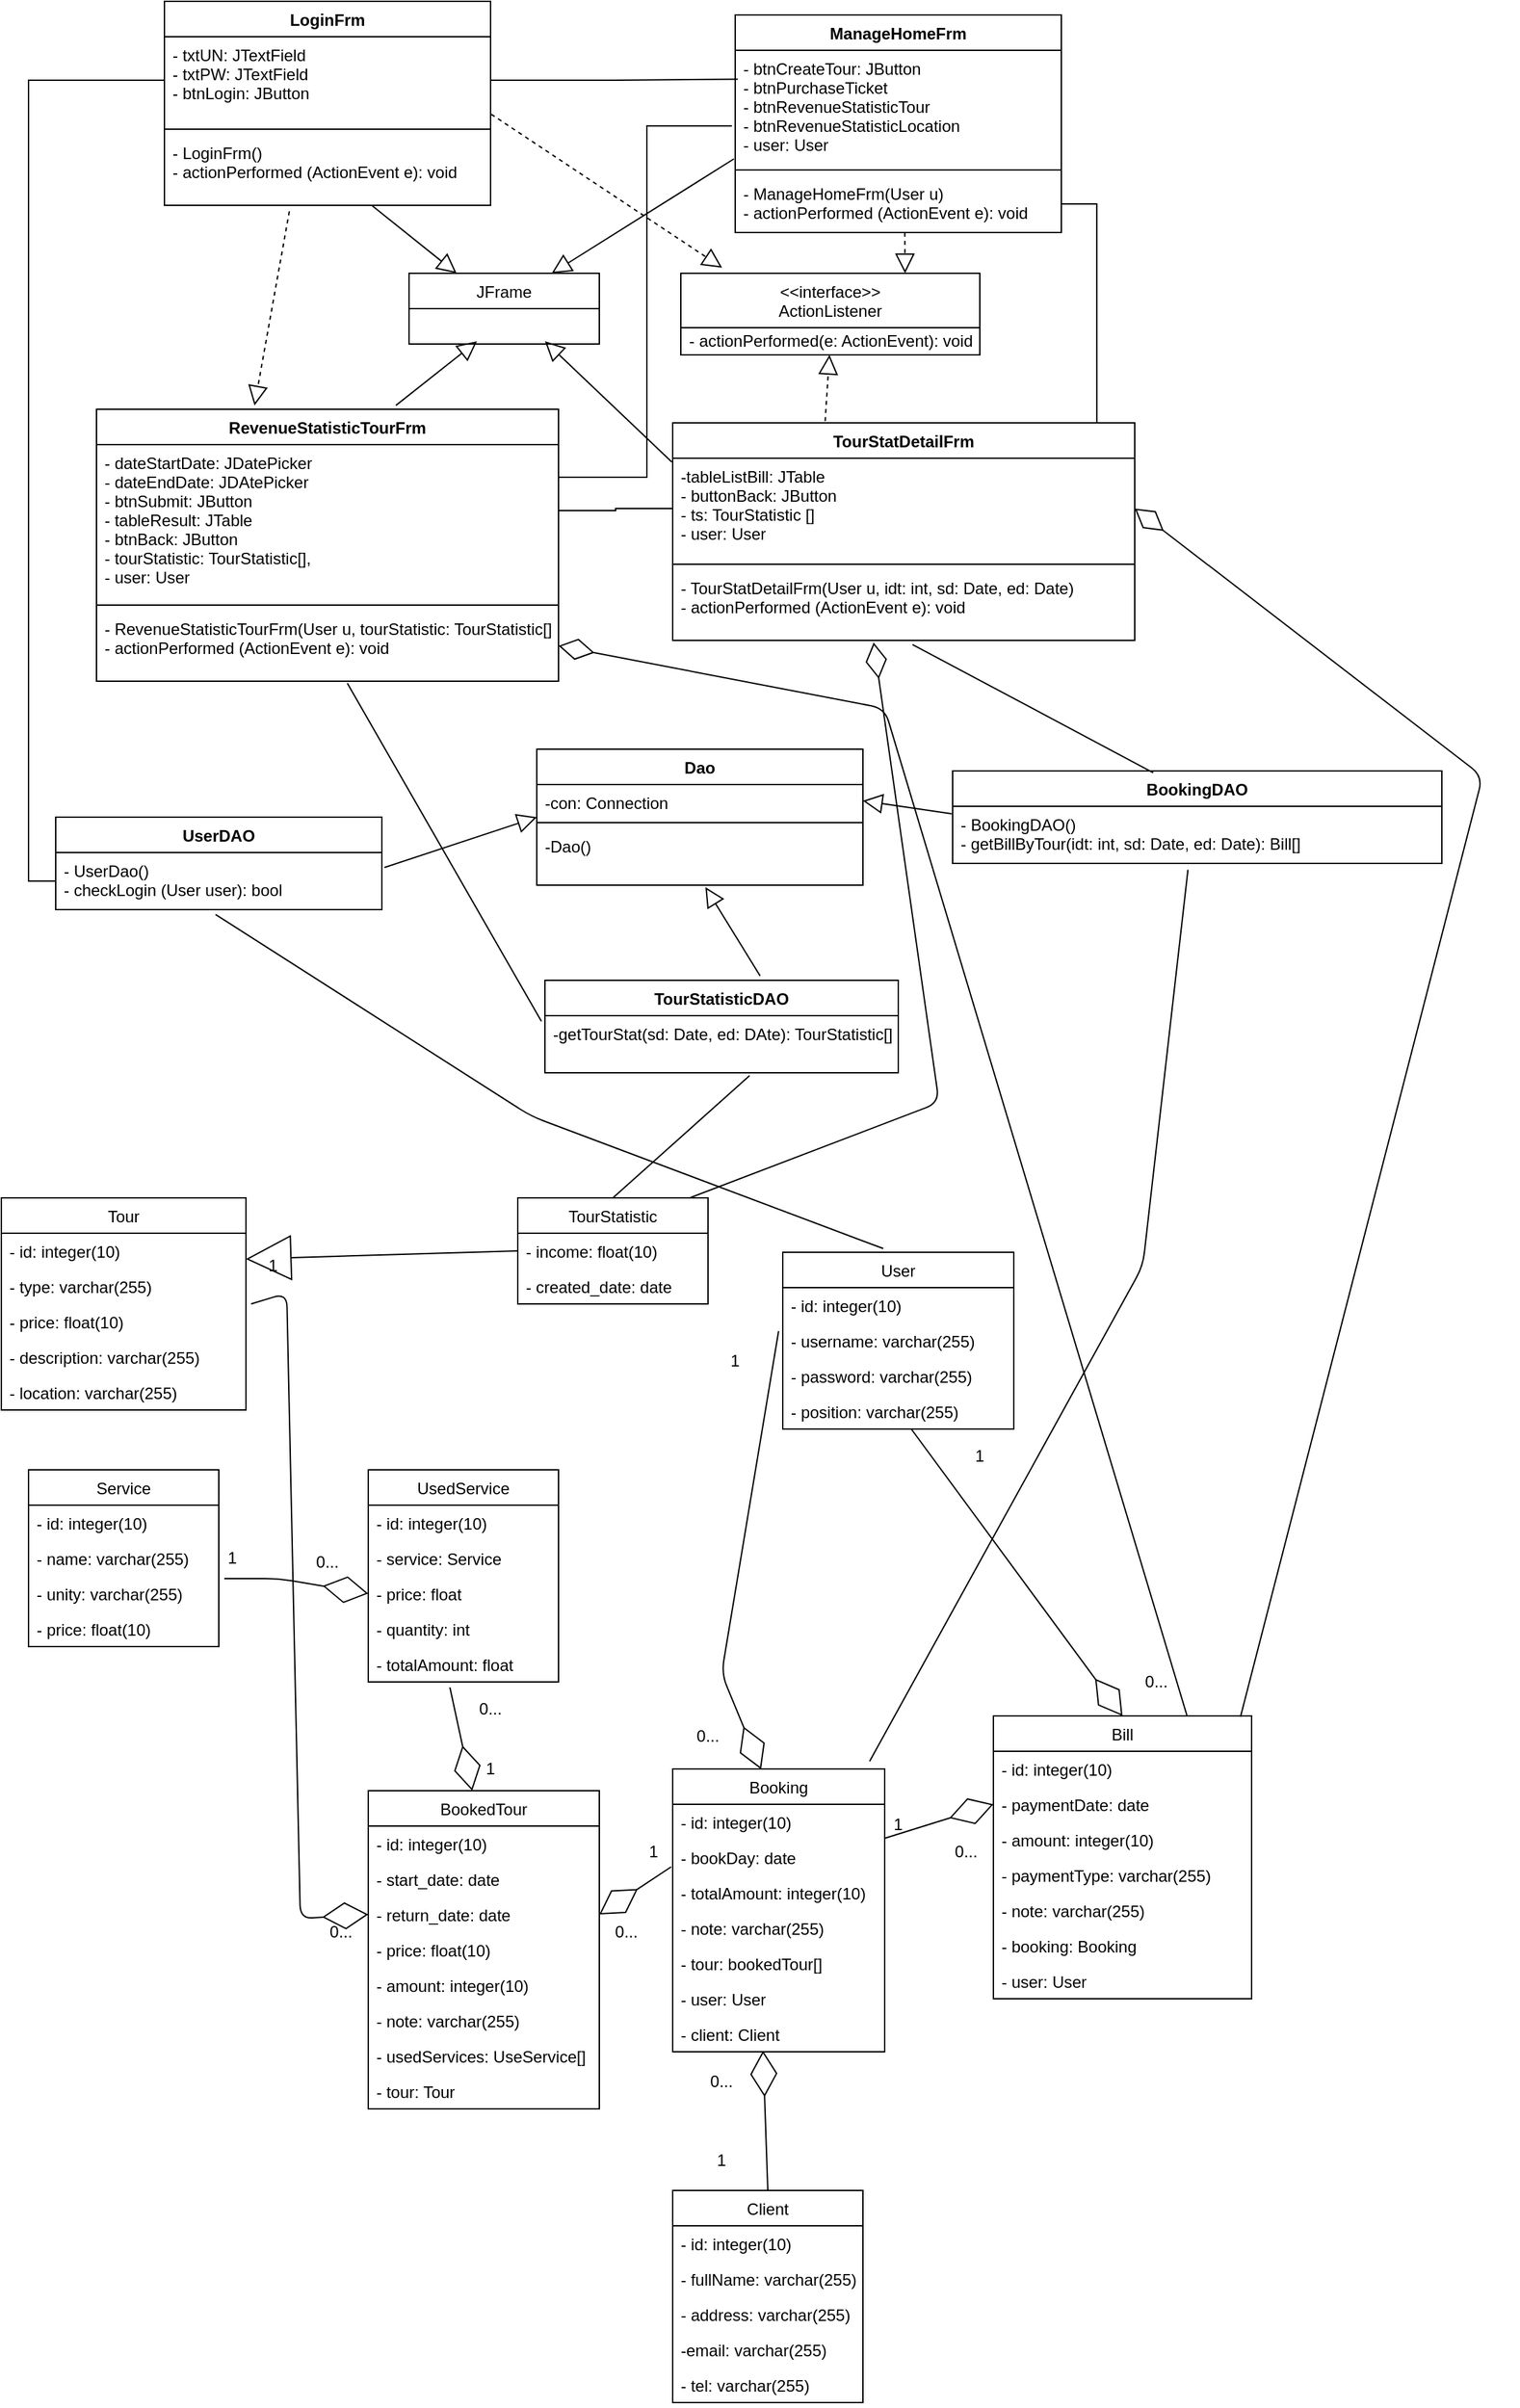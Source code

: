 <mxfile version="14.6.13" type="github">
  <diagram id="IyVmkQtxX5lsDykcFcm8" name="Page-1">
    <mxGraphModel dx="813" dy="1527" grid="1" gridSize="10" guides="1" tooltips="1" connect="1" arrows="1" fold="1" page="1" pageScale="1" pageWidth="850" pageHeight="1100" math="0" shadow="0">
      <root>
        <mxCell id="0" />
        <mxCell id="1" parent="0" />
        <object label="LoginFrm" txtPW="JTextField" id="lw_hR1VUG7vaAbUGU-Iq-1">
          <mxCell style="swimlane;fontStyle=1;align=center;verticalAlign=top;childLayout=stackLayout;horizontal=1;startSize=26;horizontalStack=0;resizeParent=1;resizeParentMax=0;resizeLast=0;collapsible=1;marginBottom=0;" parent="1" vertex="1">
            <mxGeometry x="280" y="-280" width="240" height="150" as="geometry" />
          </mxCell>
        </object>
        <object label="- txtUN: JTextField&#xa;- txtPW: JTextField&#xa;- btnLogin: JButton" txtPW="JTextField" id="lw_hR1VUG7vaAbUGU-Iq-2">
          <mxCell style="text;strokeColor=none;fillColor=none;align=left;verticalAlign=top;spacingLeft=4;spacingRight=4;overflow=hidden;rotatable=0;points=[[0,0.5],[1,0.5]];portConstraint=eastwest;" parent="lw_hR1VUG7vaAbUGU-Iq-1" vertex="1">
            <mxGeometry y="26" width="240" height="64" as="geometry" />
          </mxCell>
        </object>
        <mxCell id="lw_hR1VUG7vaAbUGU-Iq-3" value="" style="line;strokeWidth=1;fillColor=none;align=left;verticalAlign=middle;spacingTop=-1;spacingLeft=3;spacingRight=3;rotatable=0;labelPosition=right;points=[];portConstraint=eastwest;" parent="lw_hR1VUG7vaAbUGU-Iq-1" vertex="1">
          <mxGeometry y="90" width="240" height="8" as="geometry" />
        </mxCell>
        <mxCell id="lw_hR1VUG7vaAbUGU-Iq-4" value="- LoginFrm()&#xa;- actionPerformed (ActionEvent e): void&#xa;" style="text;strokeColor=none;fillColor=none;align=left;verticalAlign=top;spacingLeft=4;spacingRight=4;overflow=hidden;rotatable=0;points=[[0,0.5],[1,0.5]];portConstraint=eastwest;" parent="lw_hR1VUG7vaAbUGU-Iq-1" vertex="1">
          <mxGeometry y="98" width="240" height="52" as="geometry" />
        </mxCell>
        <mxCell id="lw_hR1VUG7vaAbUGU-Iq-5" value="JFrame" style="swimlane;fontStyle=0;childLayout=stackLayout;horizontal=1;startSize=26;fillColor=none;horizontalStack=0;resizeParent=1;resizeParentMax=0;resizeLast=0;collapsible=1;marginBottom=0;" parent="1" vertex="1">
          <mxGeometry x="460" y="-80" width="140" height="52" as="geometry" />
        </mxCell>
        <mxCell id="lw_hR1VUG7vaAbUGU-Iq-11" value="&#xa;&lt;&lt;interface&gt;&gt;&#xa;ActionListener&#xa;" style="swimlane;fontStyle=0;childLayout=stackLayout;horizontal=1;startSize=40;fillColor=none;horizontalStack=0;resizeParent=1;resizeParentMax=0;resizeLast=0;collapsible=1;marginBottom=0;" parent="1" vertex="1">
          <mxGeometry x="660" y="-80" width="220" height="60" as="geometry" />
        </mxCell>
        <mxCell id="lw_hR1VUG7vaAbUGU-Iq-13" value="- actionPerformed(e: ActionEvent): void" style="text;html=1;align=center;verticalAlign=middle;resizable=0;points=[];autosize=1;strokeColor=none;" parent="lw_hR1VUG7vaAbUGU-Iq-11" vertex="1">
          <mxGeometry y="40" width="220" height="20" as="geometry" />
        </mxCell>
        <object label="ManageHomeFrm" txtPW="JTextField" id="lw_hR1VUG7vaAbUGU-Iq-15">
          <mxCell style="swimlane;fontStyle=1;align=center;verticalAlign=top;childLayout=stackLayout;horizontal=1;startSize=26;horizontalStack=0;resizeParent=1;resizeParentMax=0;resizeLast=0;collapsible=1;marginBottom=0;" parent="1" vertex="1">
            <mxGeometry x="700" y="-270" width="240" height="160" as="geometry" />
          </mxCell>
        </object>
        <object label="- btnCreateTour: JButton&#xa;- btnPurchaseTicket&#xa;- btnRevenueStatisticTour&#xa;- btnRevenueStatisticLocation&#xa;- user: User" txtPW="JTextField" id="lw_hR1VUG7vaAbUGU-Iq-16">
          <mxCell style="text;strokeColor=none;fillColor=none;align=left;verticalAlign=top;spacingLeft=4;spacingRight=4;overflow=hidden;rotatable=0;points=[[0,0.5],[1,0.5]];portConstraint=eastwest;" parent="lw_hR1VUG7vaAbUGU-Iq-15" vertex="1">
            <mxGeometry y="26" width="240" height="84" as="geometry" />
          </mxCell>
        </object>
        <mxCell id="lw_hR1VUG7vaAbUGU-Iq-17" value="" style="line;strokeWidth=1;fillColor=none;align=left;verticalAlign=middle;spacingTop=-1;spacingLeft=3;spacingRight=3;rotatable=0;labelPosition=right;points=[];portConstraint=eastwest;" parent="lw_hR1VUG7vaAbUGU-Iq-15" vertex="1">
          <mxGeometry y="110" width="240" height="8" as="geometry" />
        </mxCell>
        <mxCell id="lw_hR1VUG7vaAbUGU-Iq-18" value="- ManageHomeFrm(User u)&#xa;- actionPerformed (ActionEvent e): void&#xa;" style="text;strokeColor=none;fillColor=none;align=left;verticalAlign=top;spacingLeft=4;spacingRight=4;overflow=hidden;rotatable=0;points=[[0,0.5],[1,0.5]];portConstraint=eastwest;" parent="lw_hR1VUG7vaAbUGU-Iq-15" vertex="1">
          <mxGeometry y="118" width="240" height="42" as="geometry" />
        </mxCell>
        <object label="RevenueStatisticTourFrm" txtPW="JTextField" id="lw_hR1VUG7vaAbUGU-Iq-23">
          <mxCell style="swimlane;fontStyle=1;align=center;verticalAlign=top;childLayout=stackLayout;horizontal=1;startSize=26;horizontalStack=0;resizeParent=1;resizeParentMax=0;resizeLast=0;collapsible=1;marginBottom=0;" parent="1" vertex="1">
            <mxGeometry x="230" y="20" width="340" height="200" as="geometry" />
          </mxCell>
        </object>
        <object label="- dateStartDate: JDatePicker&#xa;- dateEndDate: JDAtePicker&#xa;- btnSubmit: JButton&#xa;- tableResult: JTable&#xa;- btnBack: JButton&#xa;- tourStatistic: TourStatistic[],&#xa;- user: User" txtPW="JTextField" id="lw_hR1VUG7vaAbUGU-Iq-24">
          <mxCell style="text;strokeColor=none;fillColor=none;align=left;verticalAlign=top;spacingLeft=4;spacingRight=4;overflow=hidden;rotatable=0;points=[[0,0.5],[1,0.5]];portConstraint=eastwest;" parent="lw_hR1VUG7vaAbUGU-Iq-23" vertex="1">
            <mxGeometry y="26" width="340" height="114" as="geometry" />
          </mxCell>
        </object>
        <mxCell id="lw_hR1VUG7vaAbUGU-Iq-25" value="" style="line;strokeWidth=1;fillColor=none;align=left;verticalAlign=middle;spacingTop=-1;spacingLeft=3;spacingRight=3;rotatable=0;labelPosition=right;points=[];portConstraint=eastwest;" parent="lw_hR1VUG7vaAbUGU-Iq-23" vertex="1">
          <mxGeometry y="140" width="340" height="8" as="geometry" />
        </mxCell>
        <mxCell id="lw_hR1VUG7vaAbUGU-Iq-26" value="- RevenueStatisticTourFrm(User u, tourStatistic: TourStatistic[])&#xa;- actionPerformed (ActionEvent e): void&#xa;" style="text;strokeColor=none;fillColor=none;align=left;verticalAlign=top;spacingLeft=4;spacingRight=4;overflow=hidden;rotatable=0;points=[[0,0.5],[1,0.5]];portConstraint=eastwest;" parent="lw_hR1VUG7vaAbUGU-Iq-23" vertex="1">
          <mxGeometry y="148" width="340" height="52" as="geometry" />
        </mxCell>
        <object label="TourStatDetailFrm" txtPW="JTextField" id="_ckGrwLbF2f9QICR6YGw-3">
          <mxCell style="swimlane;fontStyle=1;align=center;verticalAlign=top;childLayout=stackLayout;horizontal=1;startSize=26;horizontalStack=0;resizeParent=1;resizeParentMax=0;resizeLast=0;collapsible=1;marginBottom=0;" parent="1" vertex="1">
            <mxGeometry x="654" y="30" width="340" height="160" as="geometry" />
          </mxCell>
        </object>
        <object label="-tableListBill: JTable&#xa;- buttonBack: JButton&#xa;- ts: TourStatistic []&#xa;- user: User" txtPW="JTextField" id="_ckGrwLbF2f9QICR6YGw-4">
          <mxCell style="text;strokeColor=none;fillColor=none;align=left;verticalAlign=top;spacingLeft=4;spacingRight=4;overflow=hidden;rotatable=0;points=[[0,0.5],[1,0.5]];portConstraint=eastwest;" parent="_ckGrwLbF2f9QICR6YGw-3" vertex="1">
            <mxGeometry y="26" width="340" height="74" as="geometry" />
          </mxCell>
        </object>
        <mxCell id="_ckGrwLbF2f9QICR6YGw-5" value="" style="line;strokeWidth=1;fillColor=none;align=left;verticalAlign=middle;spacingTop=-1;spacingLeft=3;spacingRight=3;rotatable=0;labelPosition=right;points=[];portConstraint=eastwest;" parent="_ckGrwLbF2f9QICR6YGw-3" vertex="1">
          <mxGeometry y="100" width="340" height="8" as="geometry" />
        </mxCell>
        <mxCell id="_ckGrwLbF2f9QICR6YGw-6" value="- TourStatDetailFrm(User u, idt: int, sd: Date, ed: Date)&#xa;- actionPerformed (ActionEvent e): void&#xa;" style="text;strokeColor=none;fillColor=none;align=left;verticalAlign=top;spacingLeft=4;spacingRight=4;overflow=hidden;rotatable=0;points=[[0,0.5],[1,0.5]];portConstraint=eastwest;" parent="_ckGrwLbF2f9QICR6YGw-3" vertex="1">
          <mxGeometry y="108" width="340" height="52" as="geometry" />
        </mxCell>
        <object label="Dao" txtPW="JTextField" id="_ckGrwLbF2f9QICR6YGw-17">
          <mxCell style="swimlane;fontStyle=1;align=center;verticalAlign=top;childLayout=stackLayout;horizontal=1;startSize=26;horizontalStack=0;resizeParent=1;resizeParentMax=0;resizeLast=0;collapsible=1;marginBottom=0;" parent="1" vertex="1">
            <mxGeometry x="554" y="270" width="240" height="100" as="geometry" />
          </mxCell>
        </object>
        <object label="-con: Connection" txtPW="JTextField" id="_ckGrwLbF2f9QICR6YGw-18">
          <mxCell style="text;strokeColor=none;fillColor=none;align=left;verticalAlign=top;spacingLeft=4;spacingRight=4;overflow=hidden;rotatable=0;points=[[0,0.5],[1,0.5]];portConstraint=eastwest;" parent="_ckGrwLbF2f9QICR6YGw-17" vertex="1">
            <mxGeometry y="26" width="240" height="24" as="geometry" />
          </mxCell>
        </object>
        <mxCell id="_ckGrwLbF2f9QICR6YGw-19" value="" style="line;strokeWidth=1;fillColor=none;align=left;verticalAlign=middle;spacingTop=-1;spacingLeft=3;spacingRight=3;rotatable=0;labelPosition=right;points=[];portConstraint=eastwest;" parent="_ckGrwLbF2f9QICR6YGw-17" vertex="1">
          <mxGeometry y="50" width="240" height="8" as="geometry" />
        </mxCell>
        <mxCell id="_ckGrwLbF2f9QICR6YGw-20" value="-Dao()" style="text;strokeColor=none;fillColor=none;align=left;verticalAlign=top;spacingLeft=4;spacingRight=4;overflow=hidden;rotatable=0;points=[[0,0.5],[1,0.5]];portConstraint=eastwest;" parent="_ckGrwLbF2f9QICR6YGw-17" vertex="1">
          <mxGeometry y="58" width="240" height="42" as="geometry" />
        </mxCell>
        <object label="UserDAO" txtPW="JTextField" id="_ckGrwLbF2f9QICR6YGw-22">
          <mxCell style="swimlane;fontStyle=1;align=center;verticalAlign=top;childLayout=stackLayout;horizontal=1;startSize=26;horizontalStack=0;resizeParent=1;resizeParentMax=0;resizeLast=0;collapsible=1;marginBottom=0;" parent="1" vertex="1">
            <mxGeometry x="200" y="320" width="240" height="68" as="geometry" />
          </mxCell>
        </object>
        <mxCell id="_ckGrwLbF2f9QICR6YGw-25" value="- UserDao()&#xa;- checkLogin (User user): bool" style="text;strokeColor=none;fillColor=none;align=left;verticalAlign=top;spacingLeft=4;spacingRight=4;overflow=hidden;rotatable=0;points=[[0,0.5],[1,0.5]];portConstraint=eastwest;" parent="_ckGrwLbF2f9QICR6YGw-22" vertex="1">
          <mxGeometry y="26" width="240" height="42" as="geometry" />
        </mxCell>
        <mxCell id="_ckGrwLbF2f9QICR6YGw-32" value="" style="endArrow=block;endFill=0;endSize=12;html=1;entryX=0;entryY=1;entryDx=0;entryDy=0;entryPerimeter=0;exitX=1.008;exitY=0.262;exitDx=0;exitDy=0;exitPerimeter=0;" parent="1" source="_ckGrwLbF2f9QICR6YGw-25" target="_ckGrwLbF2f9QICR6YGw-18" edge="1">
          <mxGeometry width="160" relative="1" as="geometry">
            <mxPoint x="470" y="950" as="sourcePoint" />
            <mxPoint x="630" y="950" as="targetPoint" />
          </mxGeometry>
        </mxCell>
        <object label="TourStatisticDAO" txtPW="JTextField" id="_ckGrwLbF2f9QICR6YGw-43">
          <mxCell style="swimlane;fontStyle=1;align=center;verticalAlign=top;childLayout=stackLayout;horizontal=1;startSize=26;horizontalStack=0;resizeParent=1;resizeParentMax=0;resizeLast=0;collapsible=1;marginBottom=0;" parent="1" vertex="1">
            <mxGeometry x="560" y="440" width="260" height="68" as="geometry" />
          </mxCell>
        </object>
        <mxCell id="_ckGrwLbF2f9QICR6YGw-44" value="-getTourStat(sd: Date, ed: DAte): TourStatistic[]" style="text;strokeColor=none;fillColor=none;align=left;verticalAlign=top;spacingLeft=4;spacingRight=4;overflow=hidden;rotatable=0;points=[[0,0.5],[1,0.5]];portConstraint=eastwest;" parent="_ckGrwLbF2f9QICR6YGw-43" vertex="1">
          <mxGeometry y="26" width="260" height="42" as="geometry" />
        </mxCell>
        <mxCell id="_ckGrwLbF2f9QICR6YGw-51" value="" style="endArrow=block;endFill=0;endSize=12;html=1;entryX=0.517;entryY=1.036;entryDx=0;entryDy=0;entryPerimeter=0;exitX=0.609;exitY=-0.048;exitDx=0;exitDy=0;exitPerimeter=0;" parent="1" source="_ckGrwLbF2f9QICR6YGw-43" target="_ckGrwLbF2f9QICR6YGw-20" edge="1">
          <mxGeometry width="160" relative="1" as="geometry">
            <mxPoint x="491.92" y="863.004" as="sourcePoint" />
            <mxPoint x="660" y="860.0" as="targetPoint" />
          </mxGeometry>
        </mxCell>
        <mxCell id="_ckGrwLbF2f9QICR6YGw-61" value="Client" style="swimlane;fontStyle=0;childLayout=stackLayout;horizontal=1;startSize=26;fillColor=none;horizontalStack=0;resizeParent=1;resizeParentMax=0;resizeLast=0;collapsible=1;marginBottom=0;" parent="1" vertex="1">
          <mxGeometry x="654" y="1330" width="140" height="156" as="geometry" />
        </mxCell>
        <mxCell id="_ckGrwLbF2f9QICR6YGw-62" value="- id: integer(10)" style="text;strokeColor=none;fillColor=none;align=left;verticalAlign=top;spacingLeft=4;spacingRight=4;overflow=hidden;rotatable=0;points=[[0,0.5],[1,0.5]];portConstraint=eastwest;" parent="_ckGrwLbF2f9QICR6YGw-61" vertex="1">
          <mxGeometry y="26" width="140" height="26" as="geometry" />
        </mxCell>
        <mxCell id="_ckGrwLbF2f9QICR6YGw-63" value="- fullName: varchar(255)" style="text;strokeColor=none;fillColor=none;align=left;verticalAlign=top;spacingLeft=4;spacingRight=4;overflow=hidden;rotatable=0;points=[[0,0.5],[1,0.5]];portConstraint=eastwest;" parent="_ckGrwLbF2f9QICR6YGw-61" vertex="1">
          <mxGeometry y="52" width="140" height="26" as="geometry" />
        </mxCell>
        <mxCell id="_ckGrwLbF2f9QICR6YGw-64" value="- address: varchar(255)" style="text;strokeColor=none;fillColor=none;align=left;verticalAlign=top;spacingLeft=4;spacingRight=4;overflow=hidden;rotatable=0;points=[[0,0.5],[1,0.5]];portConstraint=eastwest;" parent="_ckGrwLbF2f9QICR6YGw-61" vertex="1">
          <mxGeometry y="78" width="140" height="26" as="geometry" />
        </mxCell>
        <mxCell id="_ckGrwLbF2f9QICR6YGw-65" value="-email: varchar(255)" style="text;strokeColor=none;fillColor=none;align=left;verticalAlign=top;spacingLeft=4;spacingRight=4;overflow=hidden;rotatable=0;points=[[0,0.5],[1,0.5]];portConstraint=eastwest;" parent="_ckGrwLbF2f9QICR6YGw-61" vertex="1">
          <mxGeometry y="104" width="140" height="26" as="geometry" />
        </mxCell>
        <mxCell id="_ckGrwLbF2f9QICR6YGw-66" value="- tel: varchar(255)" style="text;strokeColor=none;fillColor=none;align=left;verticalAlign=top;spacingLeft=4;spacingRight=4;overflow=hidden;rotatable=0;points=[[0,0.5],[1,0.5]];portConstraint=eastwest;" parent="_ckGrwLbF2f9QICR6YGw-61" vertex="1">
          <mxGeometry y="130" width="140" height="26" as="geometry" />
        </mxCell>
        <mxCell id="_ckGrwLbF2f9QICR6YGw-67" value="Booking" style="swimlane;fontStyle=0;childLayout=stackLayout;horizontal=1;startSize=26;fillColor=none;horizontalStack=0;resizeParent=1;resizeParentMax=0;resizeLast=0;collapsible=1;marginBottom=0;" parent="1" vertex="1">
          <mxGeometry x="654" y="1020" width="156" height="208" as="geometry" />
        </mxCell>
        <mxCell id="_ckGrwLbF2f9QICR6YGw-68" value="- id: integer(10)" style="text;strokeColor=none;fillColor=none;align=left;verticalAlign=top;spacingLeft=4;spacingRight=4;overflow=hidden;rotatable=0;points=[[0,0.5],[1,0.5]];portConstraint=eastwest;" parent="_ckGrwLbF2f9QICR6YGw-67" vertex="1">
          <mxGeometry y="26" width="156" height="26" as="geometry" />
        </mxCell>
        <mxCell id="_ckGrwLbF2f9QICR6YGw-69" value="- bookDay: date" style="text;strokeColor=none;fillColor=none;align=left;verticalAlign=top;spacingLeft=4;spacingRight=4;overflow=hidden;rotatable=0;points=[[0,0.5],[1,0.5]];portConstraint=eastwest;" parent="_ckGrwLbF2f9QICR6YGw-67" vertex="1">
          <mxGeometry y="52" width="156" height="26" as="geometry" />
        </mxCell>
        <mxCell id="_ckGrwLbF2f9QICR6YGw-70" value="- totalAmount: integer(10)" style="text;strokeColor=none;fillColor=none;align=left;verticalAlign=top;spacingLeft=4;spacingRight=4;overflow=hidden;rotatable=0;points=[[0,0.5],[1,0.5]];portConstraint=eastwest;" parent="_ckGrwLbF2f9QICR6YGw-67" vertex="1">
          <mxGeometry y="78" width="156" height="26" as="geometry" />
        </mxCell>
        <mxCell id="_ckGrwLbF2f9QICR6YGw-71" value="- note: varchar(255)" style="text;strokeColor=none;fillColor=none;align=left;verticalAlign=top;spacingLeft=4;spacingRight=4;overflow=hidden;rotatable=0;points=[[0,0.5],[1,0.5]];portConstraint=eastwest;" parent="_ckGrwLbF2f9QICR6YGw-67" vertex="1">
          <mxGeometry y="104" width="156" height="26" as="geometry" />
        </mxCell>
        <mxCell id="_ckGrwLbF2f9QICR6YGw-72" value="- tour: bookedTour[]" style="text;strokeColor=none;fillColor=none;align=left;verticalAlign=top;spacingLeft=4;spacingRight=4;overflow=hidden;rotatable=0;points=[[0,0.5],[1,0.5]];portConstraint=eastwest;" parent="_ckGrwLbF2f9QICR6YGw-67" vertex="1">
          <mxGeometry y="130" width="156" height="26" as="geometry" />
        </mxCell>
        <mxCell id="_ckGrwLbF2f9QICR6YGw-73" value="- user: User" style="text;strokeColor=none;fillColor=none;align=left;verticalAlign=top;spacingLeft=4;spacingRight=4;overflow=hidden;rotatable=0;points=[[0,0.5],[1,0.5]];portConstraint=eastwest;" parent="_ckGrwLbF2f9QICR6YGw-67" vertex="1">
          <mxGeometry y="156" width="156" height="26" as="geometry" />
        </mxCell>
        <mxCell id="_ckGrwLbF2f9QICR6YGw-74" value="- client: Client" style="text;strokeColor=none;fillColor=none;align=left;verticalAlign=top;spacingLeft=4;spacingRight=4;overflow=hidden;rotatable=0;points=[[0,0.5],[1,0.5]];portConstraint=eastwest;" parent="_ckGrwLbF2f9QICR6YGw-67" vertex="1">
          <mxGeometry y="182" width="156" height="26" as="geometry" />
        </mxCell>
        <mxCell id="_ckGrwLbF2f9QICR6YGw-75" value="Tour" style="swimlane;fontStyle=0;childLayout=stackLayout;horizontal=1;startSize=26;fillColor=none;horizontalStack=0;resizeParent=1;resizeParentMax=0;resizeLast=0;collapsible=1;marginBottom=0;" parent="1" vertex="1">
          <mxGeometry x="160" y="600" width="180" height="156" as="geometry" />
        </mxCell>
        <mxCell id="_ckGrwLbF2f9QICR6YGw-76" value="- id: integer(10)" style="text;strokeColor=none;fillColor=none;align=left;verticalAlign=top;spacingLeft=4;spacingRight=4;overflow=hidden;rotatable=0;points=[[0,0.5],[1,0.5]];portConstraint=eastwest;" parent="_ckGrwLbF2f9QICR6YGw-75" vertex="1">
          <mxGeometry y="26" width="180" height="26" as="geometry" />
        </mxCell>
        <mxCell id="_ckGrwLbF2f9QICR6YGw-77" value="- type: varchar(255)" style="text;strokeColor=none;fillColor=none;align=left;verticalAlign=top;spacingLeft=4;spacingRight=4;overflow=hidden;rotatable=0;points=[[0,0.5],[1,0.5]];portConstraint=eastwest;" parent="_ckGrwLbF2f9QICR6YGw-75" vertex="1">
          <mxGeometry y="52" width="180" height="26" as="geometry" />
        </mxCell>
        <mxCell id="_ckGrwLbF2f9QICR6YGw-78" value="- price: float(10)" style="text;strokeColor=none;fillColor=none;align=left;verticalAlign=top;spacingLeft=4;spacingRight=4;overflow=hidden;rotatable=0;points=[[0,0.5],[1,0.5]];portConstraint=eastwest;" parent="_ckGrwLbF2f9QICR6YGw-75" vertex="1">
          <mxGeometry y="78" width="180" height="26" as="geometry" />
        </mxCell>
        <mxCell id="_ckGrwLbF2f9QICR6YGw-79" value="- description: varchar(255)" style="text;strokeColor=none;fillColor=none;align=left;verticalAlign=top;spacingLeft=4;spacingRight=4;overflow=hidden;rotatable=0;points=[[0,0.5],[1,0.5]];portConstraint=eastwest;" parent="_ckGrwLbF2f9QICR6YGw-75" vertex="1">
          <mxGeometry y="104" width="180" height="26" as="geometry" />
        </mxCell>
        <mxCell id="_ckGrwLbF2f9QICR6YGw-80" value="- location: varchar(255)" style="text;strokeColor=none;fillColor=none;align=left;verticalAlign=top;spacingLeft=4;spacingRight=4;overflow=hidden;rotatable=0;points=[[0,0.5],[1,0.5]];portConstraint=eastwest;" parent="_ckGrwLbF2f9QICR6YGw-75" vertex="1">
          <mxGeometry y="130" width="180" height="26" as="geometry" />
        </mxCell>
        <mxCell id="_ckGrwLbF2f9QICR6YGw-81" value="Bill" style="swimlane;fontStyle=0;childLayout=stackLayout;horizontal=1;startSize=26;fillColor=none;horizontalStack=0;resizeParent=1;resizeParentMax=0;resizeLast=0;collapsible=1;marginBottom=0;" parent="1" vertex="1">
          <mxGeometry x="890" y="981" width="190" height="208" as="geometry" />
        </mxCell>
        <mxCell id="_ckGrwLbF2f9QICR6YGw-82" value="- id: integer(10)" style="text;strokeColor=none;fillColor=none;align=left;verticalAlign=top;spacingLeft=4;spacingRight=4;overflow=hidden;rotatable=0;points=[[0,0.5],[1,0.5]];portConstraint=eastwest;" parent="_ckGrwLbF2f9QICR6YGw-81" vertex="1">
          <mxGeometry y="26" width="190" height="26" as="geometry" />
        </mxCell>
        <mxCell id="_ckGrwLbF2f9QICR6YGw-83" value="- paymentDate: date" style="text;strokeColor=none;fillColor=none;align=left;verticalAlign=top;spacingLeft=4;spacingRight=4;overflow=hidden;rotatable=0;points=[[0,0.5],[1,0.5]];portConstraint=eastwest;" parent="_ckGrwLbF2f9QICR6YGw-81" vertex="1">
          <mxGeometry y="52" width="190" height="26" as="geometry" />
        </mxCell>
        <mxCell id="_ckGrwLbF2f9QICR6YGw-84" value="- amount: integer(10)" style="text;strokeColor=none;fillColor=none;align=left;verticalAlign=top;spacingLeft=4;spacingRight=4;overflow=hidden;rotatable=0;points=[[0,0.5],[1,0.5]];portConstraint=eastwest;" parent="_ckGrwLbF2f9QICR6YGw-81" vertex="1">
          <mxGeometry y="78" width="190" height="26" as="geometry" />
        </mxCell>
        <mxCell id="_ckGrwLbF2f9QICR6YGw-85" value="- paymentType: varchar(255)" style="text;strokeColor=none;fillColor=none;align=left;verticalAlign=top;spacingLeft=4;spacingRight=4;overflow=hidden;rotatable=0;points=[[0,0.5],[1,0.5]];portConstraint=eastwest;" parent="_ckGrwLbF2f9QICR6YGw-81" vertex="1">
          <mxGeometry y="104" width="190" height="26" as="geometry" />
        </mxCell>
        <mxCell id="_ckGrwLbF2f9QICR6YGw-86" value="- note: varchar(255)" style="text;strokeColor=none;fillColor=none;align=left;verticalAlign=top;spacingLeft=4;spacingRight=4;overflow=hidden;rotatable=0;points=[[0,0.5],[1,0.5]];portConstraint=eastwest;" parent="_ckGrwLbF2f9QICR6YGw-81" vertex="1">
          <mxGeometry y="130" width="190" height="26" as="geometry" />
        </mxCell>
        <mxCell id="_ckGrwLbF2f9QICR6YGw-87" value="- booking: Booking" style="text;strokeColor=none;fillColor=none;align=left;verticalAlign=top;spacingLeft=4;spacingRight=4;overflow=hidden;rotatable=0;points=[[0,0.5],[1,0.5]];portConstraint=eastwest;" parent="_ckGrwLbF2f9QICR6YGw-81" vertex="1">
          <mxGeometry y="156" width="190" height="26" as="geometry" />
        </mxCell>
        <mxCell id="_ckGrwLbF2f9QICR6YGw-88" value="- user: User" style="text;strokeColor=none;fillColor=none;align=left;verticalAlign=top;spacingLeft=4;spacingRight=4;overflow=hidden;rotatable=0;points=[[0,0.5],[1,0.5]];portConstraint=eastwest;" parent="_ckGrwLbF2f9QICR6YGw-81" vertex="1">
          <mxGeometry y="182" width="190" height="26" as="geometry" />
        </mxCell>
        <mxCell id="_ckGrwLbF2f9QICR6YGw-89" value="TourStatistic" style="swimlane;fontStyle=0;childLayout=stackLayout;horizontal=1;startSize=26;fillColor=none;horizontalStack=0;resizeParent=1;resizeParentMax=0;resizeLast=0;collapsible=1;marginBottom=0;" parent="1" vertex="1">
          <mxGeometry x="540" y="600" width="140" height="78" as="geometry" />
        </mxCell>
        <mxCell id="_ckGrwLbF2f9QICR6YGw-90" value="- income: float(10)" style="text;strokeColor=none;fillColor=none;align=left;verticalAlign=top;spacingLeft=4;spacingRight=4;overflow=hidden;rotatable=0;points=[[0,0.5],[1,0.5]];portConstraint=eastwest;" parent="_ckGrwLbF2f9QICR6YGw-89" vertex="1">
          <mxGeometry y="26" width="140" height="26" as="geometry" />
        </mxCell>
        <mxCell id="_ckGrwLbF2f9QICR6YGw-91" value="- created_date: date" style="text;strokeColor=none;fillColor=none;align=left;verticalAlign=top;spacingLeft=4;spacingRight=4;overflow=hidden;rotatable=0;points=[[0,0.5],[1,0.5]];portConstraint=eastwest;" parent="_ckGrwLbF2f9QICR6YGw-89" vertex="1">
          <mxGeometry y="52" width="140" height="26" as="geometry" />
        </mxCell>
        <mxCell id="_ckGrwLbF2f9QICR6YGw-92" value="BookedTour" style="swimlane;fontStyle=0;childLayout=stackLayout;horizontal=1;startSize=26;fillColor=none;horizontalStack=0;resizeParent=1;resizeParentMax=0;resizeLast=0;collapsible=1;marginBottom=0;" parent="1" vertex="1">
          <mxGeometry x="430" y="1036" width="170" height="234" as="geometry" />
        </mxCell>
        <mxCell id="_ckGrwLbF2f9QICR6YGw-93" value="- id: integer(10)" style="text;strokeColor=none;fillColor=none;align=left;verticalAlign=top;spacingLeft=4;spacingRight=4;overflow=hidden;rotatable=0;points=[[0,0.5],[1,0.5]];portConstraint=eastwest;" parent="_ckGrwLbF2f9QICR6YGw-92" vertex="1">
          <mxGeometry y="26" width="170" height="26" as="geometry" />
        </mxCell>
        <mxCell id="_ckGrwLbF2f9QICR6YGw-94" value="- start_date: date" style="text;strokeColor=none;fillColor=none;align=left;verticalAlign=top;spacingLeft=4;spacingRight=4;overflow=hidden;rotatable=0;points=[[0,0.5],[1,0.5]];portConstraint=eastwest;" parent="_ckGrwLbF2f9QICR6YGw-92" vertex="1">
          <mxGeometry y="52" width="170" height="26" as="geometry" />
        </mxCell>
        <mxCell id="_ckGrwLbF2f9QICR6YGw-95" value="- return_date: date" style="text;strokeColor=none;fillColor=none;align=left;verticalAlign=top;spacingLeft=4;spacingRight=4;overflow=hidden;rotatable=0;points=[[0,0.5],[1,0.5]];portConstraint=eastwest;" parent="_ckGrwLbF2f9QICR6YGw-92" vertex="1">
          <mxGeometry y="78" width="170" height="26" as="geometry" />
        </mxCell>
        <mxCell id="_ckGrwLbF2f9QICR6YGw-96" value="- price: float(10)" style="text;strokeColor=none;fillColor=none;align=left;verticalAlign=top;spacingLeft=4;spacingRight=4;overflow=hidden;rotatable=0;points=[[0,0.5],[1,0.5]];portConstraint=eastwest;" parent="_ckGrwLbF2f9QICR6YGw-92" vertex="1">
          <mxGeometry y="104" width="170" height="26" as="geometry" />
        </mxCell>
        <mxCell id="_ckGrwLbF2f9QICR6YGw-97" value="- amount: integer(10)" style="text;strokeColor=none;fillColor=none;align=left;verticalAlign=top;spacingLeft=4;spacingRight=4;overflow=hidden;rotatable=0;points=[[0,0.5],[1,0.5]];portConstraint=eastwest;" parent="_ckGrwLbF2f9QICR6YGw-92" vertex="1">
          <mxGeometry y="130" width="170" height="26" as="geometry" />
        </mxCell>
        <mxCell id="_ckGrwLbF2f9QICR6YGw-98" value="- note: varchar(255)" style="text;strokeColor=none;fillColor=none;align=left;verticalAlign=top;spacingLeft=4;spacingRight=4;overflow=hidden;rotatable=0;points=[[0,0.5],[1,0.5]];portConstraint=eastwest;" parent="_ckGrwLbF2f9QICR6YGw-92" vertex="1">
          <mxGeometry y="156" width="170" height="26" as="geometry" />
        </mxCell>
        <mxCell id="_ckGrwLbF2f9QICR6YGw-99" value="- usedServices: UseService[]" style="text;strokeColor=none;fillColor=none;align=left;verticalAlign=top;spacingLeft=4;spacingRight=4;overflow=hidden;rotatable=0;points=[[0,0.5],[1,0.5]];portConstraint=eastwest;" parent="_ckGrwLbF2f9QICR6YGw-92" vertex="1">
          <mxGeometry y="182" width="170" height="26" as="geometry" />
        </mxCell>
        <mxCell id="_ckGrwLbF2f9QICR6YGw-100" value="- tour: Tour&#xa;" style="text;strokeColor=none;fillColor=none;align=left;verticalAlign=top;spacingLeft=4;spacingRight=4;overflow=hidden;rotatable=0;points=[[0,0.5],[1,0.5]];portConstraint=eastwest;" parent="_ckGrwLbF2f9QICR6YGw-92" vertex="1">
          <mxGeometry y="208" width="170" height="26" as="geometry" />
        </mxCell>
        <mxCell id="_ckGrwLbF2f9QICR6YGw-101" value="User" style="swimlane;fontStyle=0;childLayout=stackLayout;horizontal=1;startSize=26;fillColor=none;horizontalStack=0;resizeParent=1;resizeParentMax=0;resizeLast=0;collapsible=1;marginBottom=0;" parent="1" vertex="1">
          <mxGeometry x="735" y="640" width="170" height="130" as="geometry" />
        </mxCell>
        <mxCell id="_ckGrwLbF2f9QICR6YGw-102" value="- id: integer(10)" style="text;strokeColor=none;fillColor=none;align=left;verticalAlign=top;spacingLeft=4;spacingRight=4;overflow=hidden;rotatable=0;points=[[0,0.5],[1,0.5]];portConstraint=eastwest;" parent="_ckGrwLbF2f9QICR6YGw-101" vertex="1">
          <mxGeometry y="26" width="170" height="26" as="geometry" />
        </mxCell>
        <mxCell id="_ckGrwLbF2f9QICR6YGw-103" value="- username: varchar(255)" style="text;strokeColor=none;fillColor=none;align=left;verticalAlign=top;spacingLeft=4;spacingRight=4;overflow=hidden;rotatable=0;points=[[0,0.5],[1,0.5]];portConstraint=eastwest;" parent="_ckGrwLbF2f9QICR6YGw-101" vertex="1">
          <mxGeometry y="52" width="170" height="26" as="geometry" />
        </mxCell>
        <mxCell id="_ckGrwLbF2f9QICR6YGw-104" value="- password: varchar(255)" style="text;strokeColor=none;fillColor=none;align=left;verticalAlign=top;spacingLeft=4;spacingRight=4;overflow=hidden;rotatable=0;points=[[0,0.5],[1,0.5]];portConstraint=eastwest;" parent="_ckGrwLbF2f9QICR6YGw-101" vertex="1">
          <mxGeometry y="78" width="170" height="26" as="geometry" />
        </mxCell>
        <mxCell id="_ckGrwLbF2f9QICR6YGw-105" value="- position: varchar(255)" style="text;strokeColor=none;fillColor=none;align=left;verticalAlign=top;spacingLeft=4;spacingRight=4;overflow=hidden;rotatable=0;points=[[0,0.5],[1,0.5]];portConstraint=eastwest;" parent="_ckGrwLbF2f9QICR6YGw-101" vertex="1">
          <mxGeometry y="104" width="170" height="26" as="geometry" />
        </mxCell>
        <mxCell id="_ckGrwLbF2f9QICR6YGw-106" value="" style="endArrow=diamondThin;html=1;exitX=0.5;exitY=0;exitDx=0;exitDy=0;entryX=0.426;entryY=0.973;entryDx=0;entryDy=0;endFill=0;endSize=31;entryPerimeter=0;" parent="1" source="_ckGrwLbF2f9QICR6YGw-61" target="_ckGrwLbF2f9QICR6YGw-74" edge="1">
          <mxGeometry width="50" height="50" relative="1" as="geometry">
            <mxPoint x="520" y="980" as="sourcePoint" />
            <mxPoint x="570" y="930" as="targetPoint" />
          </mxGeometry>
        </mxCell>
        <mxCell id="_ckGrwLbF2f9QICR6YGw-107" value="" style="endArrow=diamondThin;html=1;exitX=1;exitY=-0.038;exitDx=0;exitDy=0;exitPerimeter=0;entryX=0;entryY=0.5;entryDx=0;entryDy=0;endFill=0;endSize=31;" parent="1" source="_ckGrwLbF2f9QICR6YGw-69" target="_ckGrwLbF2f9QICR6YGw-83" edge="1">
          <mxGeometry width="50" height="50" relative="1" as="geometry">
            <mxPoint x="732.04" y="958.99" as="sourcePoint" />
            <mxPoint x="734" y="1030" as="targetPoint" />
          </mxGeometry>
        </mxCell>
        <mxCell id="_ckGrwLbF2f9QICR6YGw-108" value="" style="endArrow=block;html=1;endSize=31;entryX=0;entryY=0.25;entryDx=0;entryDy=0;endFill=0;exitX=0;exitY=0.5;exitDx=0;exitDy=0;" parent="1" source="_ckGrwLbF2f9QICR6YGw-90" target="_ckGrwLbF2f9QICR6YGw-112" edge="1">
          <mxGeometry width="50" height="50" relative="1" as="geometry">
            <mxPoint x="530" y="620" as="sourcePoint" />
            <mxPoint x="740" y="1130" as="targetPoint" />
          </mxGeometry>
        </mxCell>
        <mxCell id="_ckGrwLbF2f9QICR6YGw-109" value="" style="endArrow=diamondThin;html=1;endFill=0;endSize=31;entryX=0.5;entryY=0;entryDx=0;entryDy=0;" parent="1" source="_ckGrwLbF2f9QICR6YGw-105" target="_ckGrwLbF2f9QICR6YGw-81" edge="1">
          <mxGeometry width="50" height="50" relative="1" as="geometry">
            <mxPoint x="880" y="900" as="sourcePoint" />
            <mxPoint x="970" y="1190" as="targetPoint" />
          </mxGeometry>
        </mxCell>
        <mxCell id="_ckGrwLbF2f9QICR6YGw-110" value="" style="endArrow=diamondThin;html=1;exitX=1.021;exitY=0;exitDx=0;exitDy=0;exitPerimeter=0;entryX=0;entryY=0.5;entryDx=0;entryDy=0;endFill=0;endSize=31;" parent="1" source="_ckGrwLbF2f9QICR6YGw-78" target="_ckGrwLbF2f9QICR6YGw-95" edge="1">
          <mxGeometry width="50" height="50" relative="1" as="geometry">
            <mxPoint x="804" y="1081.012" as="sourcePoint" />
            <mxPoint x="900" y="1085" as="targetPoint" />
            <Array as="points">
              <mxPoint x="370" y="670" />
              <mxPoint x="380" y="1130" />
            </Array>
          </mxGeometry>
        </mxCell>
        <mxCell id="_ckGrwLbF2f9QICR6YGw-111" value="" style="endArrow=diamondThin;html=1;exitX=-0.007;exitY=0.769;exitDx=0;exitDy=0;exitPerimeter=0;entryX=1;entryY=0.5;entryDx=0;entryDy=0;endFill=0;endSize=31;" parent="1" source="_ckGrwLbF2f9QICR6YGw-69" target="_ckGrwLbF2f9QICR6YGw-95" edge="1">
          <mxGeometry width="50" height="50" relative="1" as="geometry">
            <mxPoint x="732.04" y="958.99" as="sourcePoint" />
            <mxPoint x="734" y="1030" as="targetPoint" />
          </mxGeometry>
        </mxCell>
        <mxCell id="_ckGrwLbF2f9QICR6YGw-112" value="1" style="text;html=1;strokeColor=none;fillColor=none;align=center;verticalAlign=middle;whiteSpace=wrap;rounded=0;" parent="1" vertex="1">
          <mxGeometry x="340" y="640" width="40" height="20" as="geometry" />
        </mxCell>
        <mxCell id="_ckGrwLbF2f9QICR6YGw-113" value="0..." style="text;html=1;strokeColor=none;fillColor=none;align=center;verticalAlign=middle;whiteSpace=wrap;rounded=0;" parent="1" vertex="1">
          <mxGeometry x="390" y="1130" width="40" height="20" as="geometry" />
        </mxCell>
        <mxCell id="_ckGrwLbF2f9QICR6YGw-114" value="1" style="text;html=1;strokeColor=none;fillColor=none;align=center;verticalAlign=middle;whiteSpace=wrap;rounded=0;" parent="1" vertex="1">
          <mxGeometry x="620" y="1071" width="40" height="20" as="geometry" />
        </mxCell>
        <mxCell id="_ckGrwLbF2f9QICR6YGw-115" value="0..." style="text;html=1;strokeColor=none;fillColor=none;align=center;verticalAlign=middle;whiteSpace=wrap;rounded=0;" parent="1" vertex="1">
          <mxGeometry x="600" y="1130" width="40" height="20" as="geometry" />
        </mxCell>
        <mxCell id="_ckGrwLbF2f9QICR6YGw-116" value="1" style="text;html=1;strokeColor=none;fillColor=none;align=center;verticalAlign=middle;whiteSpace=wrap;rounded=0;" parent="1" vertex="1">
          <mxGeometry x="800" y="1051" width="40" height="20" as="geometry" />
        </mxCell>
        <mxCell id="_ckGrwLbF2f9QICR6YGw-117" value="0..." style="text;html=1;strokeColor=none;fillColor=none;align=center;verticalAlign=middle;whiteSpace=wrap;rounded=0;" parent="1" vertex="1">
          <mxGeometry x="850" y="1071" width="40" height="20" as="geometry" />
        </mxCell>
        <mxCell id="_ckGrwLbF2f9QICR6YGw-118" value="1" style="text;html=1;strokeColor=none;fillColor=none;align=center;verticalAlign=middle;whiteSpace=wrap;rounded=0;" parent="1" vertex="1">
          <mxGeometry x="860" y="780" width="40" height="20" as="geometry" />
        </mxCell>
        <mxCell id="_ckGrwLbF2f9QICR6YGw-119" value="0..." style="text;html=1;strokeColor=none;fillColor=none;align=center;verticalAlign=middle;whiteSpace=wrap;rounded=0;" parent="1" vertex="1">
          <mxGeometry x="990" y="946" width="40" height="20" as="geometry" />
        </mxCell>
        <mxCell id="_ckGrwLbF2f9QICR6YGw-120" value="1" style="text;html=1;strokeColor=none;fillColor=none;align=center;verticalAlign=middle;whiteSpace=wrap;rounded=0;" parent="1" vertex="1">
          <mxGeometry x="670" y="1298" width="40" height="20" as="geometry" />
        </mxCell>
        <mxCell id="_ckGrwLbF2f9QICR6YGw-121" value="0..." style="text;html=1;strokeColor=none;fillColor=none;align=center;verticalAlign=middle;whiteSpace=wrap;rounded=0;" parent="1" vertex="1">
          <mxGeometry x="670" y="1240" width="40" height="20" as="geometry" />
        </mxCell>
        <mxCell id="_ckGrwLbF2f9QICR6YGw-122" value="UsedService" style="swimlane;fontStyle=0;childLayout=stackLayout;horizontal=1;startSize=26;fillColor=none;horizontalStack=0;resizeParent=1;resizeParentMax=0;resizeLast=0;collapsible=1;marginBottom=0;" parent="1" vertex="1">
          <mxGeometry x="430" y="800" width="140" height="156" as="geometry" />
        </mxCell>
        <mxCell id="_ckGrwLbF2f9QICR6YGw-123" value="- id: integer(10)" style="text;strokeColor=none;fillColor=none;align=left;verticalAlign=top;spacingLeft=4;spacingRight=4;overflow=hidden;rotatable=0;points=[[0,0.5],[1,0.5]];portConstraint=eastwest;" parent="_ckGrwLbF2f9QICR6YGw-122" vertex="1">
          <mxGeometry y="26" width="140" height="26" as="geometry" />
        </mxCell>
        <mxCell id="_ckGrwLbF2f9QICR6YGw-124" value="- service: Service" style="text;strokeColor=none;fillColor=none;align=left;verticalAlign=top;spacingLeft=4;spacingRight=4;overflow=hidden;rotatable=0;points=[[0,0.5],[1,0.5]];portConstraint=eastwest;" parent="_ckGrwLbF2f9QICR6YGw-122" vertex="1">
          <mxGeometry y="52" width="140" height="26" as="geometry" />
        </mxCell>
        <mxCell id="_ckGrwLbF2f9QICR6YGw-125" value="- price: float" style="text;strokeColor=none;fillColor=none;align=left;verticalAlign=top;spacingLeft=4;spacingRight=4;overflow=hidden;rotatable=0;points=[[0,0.5],[1,0.5]];portConstraint=eastwest;" parent="_ckGrwLbF2f9QICR6YGw-122" vertex="1">
          <mxGeometry y="78" width="140" height="26" as="geometry" />
        </mxCell>
        <mxCell id="_ckGrwLbF2f9QICR6YGw-126" value="- quantity: int" style="text;strokeColor=none;fillColor=none;align=left;verticalAlign=top;spacingLeft=4;spacingRight=4;overflow=hidden;rotatable=0;points=[[0,0.5],[1,0.5]];portConstraint=eastwest;" parent="_ckGrwLbF2f9QICR6YGw-122" vertex="1">
          <mxGeometry y="104" width="140" height="26" as="geometry" />
        </mxCell>
        <mxCell id="_ckGrwLbF2f9QICR6YGw-127" value="- totalAmount: float" style="text;strokeColor=none;fillColor=none;align=left;verticalAlign=top;spacingLeft=4;spacingRight=4;overflow=hidden;rotatable=0;points=[[0,0.5],[1,0.5]];portConstraint=eastwest;" parent="_ckGrwLbF2f9QICR6YGw-122" vertex="1">
          <mxGeometry y="130" width="140" height="26" as="geometry" />
        </mxCell>
        <mxCell id="_ckGrwLbF2f9QICR6YGw-128" value="Service" style="swimlane;fontStyle=0;childLayout=stackLayout;horizontal=1;startSize=26;fillColor=none;horizontalStack=0;resizeParent=1;resizeParentMax=0;resizeLast=0;collapsible=1;marginBottom=0;" parent="1" vertex="1">
          <mxGeometry x="180" y="800" width="140" height="130" as="geometry" />
        </mxCell>
        <mxCell id="_ckGrwLbF2f9QICR6YGw-129" value="- id: integer(10)" style="text;strokeColor=none;fillColor=none;align=left;verticalAlign=top;spacingLeft=4;spacingRight=4;overflow=hidden;rotatable=0;points=[[0,0.5],[1,0.5]];portConstraint=eastwest;" parent="_ckGrwLbF2f9QICR6YGw-128" vertex="1">
          <mxGeometry y="26" width="140" height="26" as="geometry" />
        </mxCell>
        <mxCell id="_ckGrwLbF2f9QICR6YGw-130" value="- name: varchar(255)" style="text;strokeColor=none;fillColor=none;align=left;verticalAlign=top;spacingLeft=4;spacingRight=4;overflow=hidden;rotatable=0;points=[[0,0.5],[1,0.5]];portConstraint=eastwest;" parent="_ckGrwLbF2f9QICR6YGw-128" vertex="1">
          <mxGeometry y="52" width="140" height="26" as="geometry" />
        </mxCell>
        <mxCell id="_ckGrwLbF2f9QICR6YGw-131" value="- unity: varchar(255)" style="text;strokeColor=none;fillColor=none;align=left;verticalAlign=top;spacingLeft=4;spacingRight=4;overflow=hidden;rotatable=0;points=[[0,0.5],[1,0.5]];portConstraint=eastwest;" parent="_ckGrwLbF2f9QICR6YGw-128" vertex="1">
          <mxGeometry y="78" width="140" height="26" as="geometry" />
        </mxCell>
        <mxCell id="_ckGrwLbF2f9QICR6YGw-132" value="- price: float(10)" style="text;strokeColor=none;fillColor=none;align=left;verticalAlign=top;spacingLeft=4;spacingRight=4;overflow=hidden;rotatable=0;points=[[0,0.5],[1,0.5]];portConstraint=eastwest;" parent="_ckGrwLbF2f9QICR6YGw-128" vertex="1">
          <mxGeometry y="104" width="140" height="26" as="geometry" />
        </mxCell>
        <mxCell id="_ckGrwLbF2f9QICR6YGw-133" value="" style="endArrow=diamondThin;html=1;exitX=1.029;exitY=0.077;exitDx=0;exitDy=0;exitPerimeter=0;entryX=0;entryY=0.5;entryDx=0;entryDy=0;endFill=0;endSize=31;" parent="1" source="_ckGrwLbF2f9QICR6YGw-131" target="_ckGrwLbF2f9QICR6YGw-125" edge="1">
          <mxGeometry width="50" height="50" relative="1" as="geometry">
            <mxPoint x="363.78" y="1124" as="sourcePoint" />
            <mxPoint x="440" y="1137" as="targetPoint" />
            <Array as="points">
              <mxPoint x="364" y="880" />
            </Array>
          </mxGeometry>
        </mxCell>
        <mxCell id="_ckGrwLbF2f9QICR6YGw-134" value="1" style="text;html=1;strokeColor=none;fillColor=none;align=center;verticalAlign=middle;whiteSpace=wrap;rounded=0;" parent="1" vertex="1">
          <mxGeometry x="310" y="855" width="40" height="20" as="geometry" />
        </mxCell>
        <mxCell id="_ckGrwLbF2f9QICR6YGw-135" value="0..." style="text;html=1;strokeColor=none;fillColor=none;align=center;verticalAlign=middle;whiteSpace=wrap;rounded=0;" parent="1" vertex="1">
          <mxGeometry x="380" y="858" width="40" height="20" as="geometry" />
        </mxCell>
        <mxCell id="_ckGrwLbF2f9QICR6YGw-136" value="" style="endArrow=diamondThin;html=1;exitX=0.429;exitY=1.154;exitDx=0;exitDy=0;exitPerimeter=0;entryX=0.45;entryY=0;entryDx=0;entryDy=0;endFill=0;endSize=31;entryPerimeter=0;" parent="1" source="_ckGrwLbF2f9QICR6YGw-127" target="_ckGrwLbF2f9QICR6YGw-92" edge="1">
          <mxGeometry width="50" height="50" relative="1" as="geometry">
            <mxPoint x="334.06" y="890.002" as="sourcePoint" />
            <mxPoint x="440" y="901" as="targetPoint" />
            <Array as="points" />
          </mxGeometry>
        </mxCell>
        <mxCell id="_ckGrwLbF2f9QICR6YGw-137" value="1" style="text;html=1;strokeColor=none;fillColor=none;align=center;verticalAlign=middle;whiteSpace=wrap;rounded=0;" parent="1" vertex="1">
          <mxGeometry x="500" y="1010" width="40" height="20" as="geometry" />
        </mxCell>
        <mxCell id="_ckGrwLbF2f9QICR6YGw-138" value="0..." style="text;html=1;strokeColor=none;fillColor=none;align=center;verticalAlign=middle;whiteSpace=wrap;rounded=0;" parent="1" vertex="1">
          <mxGeometry x="500" y="966" width="40" height="20" as="geometry" />
        </mxCell>
        <mxCell id="_ckGrwLbF2f9QICR6YGw-139" value="" style="endArrow=diamondThin;html=1;exitX=-0.018;exitY=0.231;exitDx=0;exitDy=0;exitPerimeter=0;endFill=0;endSize=31;entryX=0.417;entryY=0.001;entryDx=0;entryDy=0;entryPerimeter=0;" parent="1" source="_ckGrwLbF2f9QICR6YGw-103" target="_ckGrwLbF2f9QICR6YGw-67" edge="1">
          <mxGeometry width="50" height="50" relative="1" as="geometry">
            <mxPoint x="820" y="1081.012" as="sourcePoint" />
            <mxPoint x="800" y="1308" as="targetPoint" />
            <Array as="points">
              <mxPoint x="690" y="950" />
            </Array>
          </mxGeometry>
        </mxCell>
        <mxCell id="_ckGrwLbF2f9QICR6YGw-140" value="1" style="text;html=1;strokeColor=none;fillColor=none;align=center;verticalAlign=middle;whiteSpace=wrap;rounded=0;" parent="1" vertex="1">
          <mxGeometry x="680" y="710" width="40" height="20" as="geometry" />
        </mxCell>
        <mxCell id="_ckGrwLbF2f9QICR6YGw-141" value="0..." style="text;html=1;strokeColor=none;fillColor=none;align=center;verticalAlign=middle;whiteSpace=wrap;rounded=0;" parent="1" vertex="1">
          <mxGeometry x="660" y="986" width="40" height="20" as="geometry" />
        </mxCell>
        <object label="BookingDAO" txtPW="JTextField" id="_ckGrwLbF2f9QICR6YGw-145">
          <mxCell style="swimlane;fontStyle=1;align=center;verticalAlign=top;childLayout=stackLayout;horizontal=1;startSize=26;horizontalStack=0;resizeParent=1;resizeParentMax=0;resizeLast=0;collapsible=1;marginBottom=0;" parent="1" vertex="1">
            <mxGeometry x="860" y="286" width="360" height="68" as="geometry" />
          </mxCell>
        </object>
        <mxCell id="_ckGrwLbF2f9QICR6YGw-146" value="- BookingDAO()&#xa;- getBillByTour(idt: int, sd: Date, ed: Date): Bill[]" style="text;strokeColor=none;fillColor=none;align=left;verticalAlign=top;spacingLeft=4;spacingRight=4;overflow=hidden;rotatable=0;points=[[0,0.5],[1,0.5]];portConstraint=eastwest;" parent="_ckGrwLbF2f9QICR6YGw-145" vertex="1">
          <mxGeometry y="26" width="360" height="42" as="geometry" />
        </mxCell>
        <mxCell id="_ckGrwLbF2f9QICR6YGw-150" value="" style="endArrow=block;endFill=0;endSize=12;html=1;entryX=1;entryY=0.5;entryDx=0;entryDy=0;exitX=-0.002;exitY=0.132;exitDx=0;exitDy=0;exitPerimeter=0;" parent="1" source="_ckGrwLbF2f9QICR6YGw-146" target="_ckGrwLbF2f9QICR6YGw-18" edge="1">
          <mxGeometry width="160" relative="1" as="geometry">
            <mxPoint x="776.16" y="966.736" as="sourcePoint" />
            <mxPoint x="759.12" y="912.436" as="targetPoint" />
          </mxGeometry>
        </mxCell>
        <mxCell id="Q4VgyFpC9yhKtUCIsdsU-5" value="" style="endArrow=block;endFill=0;endSize=12;html=1;entryX=0.25;entryY=0;entryDx=0;entryDy=0;" parent="1" source="lw_hR1VUG7vaAbUGU-Iq-4" target="lw_hR1VUG7vaAbUGU-Iq-5" edge="1">
          <mxGeometry width="160" relative="1" as="geometry">
            <mxPoint x="451.92" y="367.004" as="sourcePoint" />
            <mxPoint x="564" y="330" as="targetPoint" />
          </mxGeometry>
        </mxCell>
        <mxCell id="Q4VgyFpC9yhKtUCIsdsU-6" value="" style="endArrow=block;endFill=0;endSize=12;html=1;entryX=0.75;entryY=0;entryDx=0;entryDy=0;exitX=-0.004;exitY=0.951;exitDx=0;exitDy=0;exitPerimeter=0;" parent="1" source="lw_hR1VUG7vaAbUGU-Iq-16" target="lw_hR1VUG7vaAbUGU-Iq-5" edge="1">
          <mxGeometry width="160" relative="1" as="geometry">
            <mxPoint x="442.5" y="-120.0" as="sourcePoint" />
            <mxPoint x="505" y="-70" as="targetPoint" />
          </mxGeometry>
        </mxCell>
        <mxCell id="Q4VgyFpC9yhKtUCIsdsU-7" value="" style="endArrow=block;endFill=0;endSize=12;html=1;exitX=0.648;exitY=-0.014;exitDx=0;exitDy=0;exitPerimeter=0;" parent="1" source="lw_hR1VUG7vaAbUGU-Iq-23" edge="1">
          <mxGeometry width="160" relative="1" as="geometry">
            <mxPoint x="442.5" y="-120.0" as="sourcePoint" />
            <mxPoint x="510" y="-30" as="targetPoint" />
          </mxGeometry>
        </mxCell>
        <mxCell id="Q4VgyFpC9yhKtUCIsdsU-8" value="" style="endArrow=block;endFill=0;endSize=12;html=1;exitX=-0.002;exitY=0.037;exitDx=0;exitDy=0;exitPerimeter=0;" parent="1" source="_ckGrwLbF2f9QICR6YGw-4" edge="1">
          <mxGeometry width="160" relative="1" as="geometry">
            <mxPoint x="460.32" y="27.2" as="sourcePoint" />
            <mxPoint x="560" y="-30" as="targetPoint" />
          </mxGeometry>
        </mxCell>
        <mxCell id="Q4VgyFpC9yhKtUCIsdsU-9" value="" style="endArrow=block;endFill=0;endSize=12;html=1;exitX=0.33;exitY=-0.008;exitDx=0;exitDy=0;exitPerimeter=0;dashed=1;" parent="1" source="_ckGrwLbF2f9QICR6YGw-3" target="lw_hR1VUG7vaAbUGU-Iq-13" edge="1">
          <mxGeometry width="160" relative="1" as="geometry">
            <mxPoint x="663.32" y="68.738" as="sourcePoint" />
            <mxPoint x="570" y="-20" as="targetPoint" />
          </mxGeometry>
        </mxCell>
        <mxCell id="Q4VgyFpC9yhKtUCIsdsU-10" value="" style="endArrow=block;endFill=0;endSize=12;html=1;exitX=0.52;exitY=1.003;exitDx=0;exitDy=0;exitPerimeter=0;dashed=1;entryX=0.75;entryY=0;entryDx=0;entryDy=0;" parent="1" source="lw_hR1VUG7vaAbUGU-Iq-18" target="lw_hR1VUG7vaAbUGU-Iq-11" edge="1">
          <mxGeometry width="160" relative="1" as="geometry">
            <mxPoint x="776.2" y="38.72" as="sourcePoint" />
            <mxPoint x="779.353" y="-10" as="targetPoint" />
          </mxGeometry>
        </mxCell>
        <mxCell id="Q4VgyFpC9yhKtUCIsdsU-11" value="" style="endArrow=block;endFill=0;endSize=12;html=1;exitX=1.002;exitY=0.891;exitDx=0;exitDy=0;exitPerimeter=0;dashed=1;entryX=0.138;entryY=-0.069;entryDx=0;entryDy=0;entryPerimeter=0;" parent="1" source="lw_hR1VUG7vaAbUGU-Iq-2" target="lw_hR1VUG7vaAbUGU-Iq-11" edge="1">
          <mxGeometry width="160" relative="1" as="geometry">
            <mxPoint x="776.2" y="38.72" as="sourcePoint" />
            <mxPoint x="779.353" y="-10" as="targetPoint" />
          </mxGeometry>
        </mxCell>
        <mxCell id="Q4VgyFpC9yhKtUCIsdsU-12" value="" style="endArrow=block;endFill=0;endSize=12;html=1;exitX=0.383;exitY=1.085;exitDx=0;exitDy=0;exitPerimeter=0;dashed=1;entryX=0.342;entryY=-0.014;entryDx=0;entryDy=0;entryPerimeter=0;" parent="1" source="lw_hR1VUG7vaAbUGU-Iq-4" target="lw_hR1VUG7vaAbUGU-Iq-23" edge="1">
          <mxGeometry width="160" relative="1" as="geometry">
            <mxPoint x="530.48" y="-186.976" as="sourcePoint" />
            <mxPoint x="700.36" y="-74.14" as="targetPoint" />
          </mxGeometry>
        </mxCell>
        <mxCell id="Q4VgyFpC9yhKtUCIsdsU-13" style="edgeStyle=orthogonalEdgeStyle;rounded=0;orthogonalLoop=1;jettySize=auto;html=1;exitX=1;exitY=0.5;exitDx=0;exitDy=0;entryX=0.008;entryY=0.253;entryDx=0;entryDy=0;entryPerimeter=0;endArrow=none;endFill=0;" parent="1" source="lw_hR1VUG7vaAbUGU-Iq-2" target="lw_hR1VUG7vaAbUGU-Iq-16" edge="1">
          <mxGeometry relative="1" as="geometry" />
        </mxCell>
        <mxCell id="Q4VgyFpC9yhKtUCIsdsU-14" style="edgeStyle=orthogonalEdgeStyle;rounded=0;orthogonalLoop=1;jettySize=auto;html=1;entryX=0.918;entryY=0.001;entryDx=0;entryDy=0;entryPerimeter=0;endArrow=none;endFill=0;" parent="1" source="lw_hR1VUG7vaAbUGU-Iq-18" target="_ckGrwLbF2f9QICR6YGw-3" edge="1">
          <mxGeometry relative="1" as="geometry" />
        </mxCell>
        <mxCell id="Q4VgyFpC9yhKtUCIsdsU-15" style="edgeStyle=orthogonalEdgeStyle;rounded=0;orthogonalLoop=1;jettySize=auto;html=1;entryX=1.001;entryY=0.425;entryDx=0;entryDy=0;entryPerimeter=0;endArrow=none;endFill=0;" parent="1" source="_ckGrwLbF2f9QICR6YGw-4" target="lw_hR1VUG7vaAbUGU-Iq-24" edge="1">
          <mxGeometry relative="1" as="geometry" />
        </mxCell>
        <mxCell id="Q4VgyFpC9yhKtUCIsdsU-16" style="edgeStyle=orthogonalEdgeStyle;rounded=0;orthogonalLoop=1;jettySize=auto;html=1;entryX=-0.01;entryY=0.662;entryDx=0;entryDy=0;entryPerimeter=0;endArrow=none;endFill=0;" parent="1" source="lw_hR1VUG7vaAbUGU-Iq-24" target="lw_hR1VUG7vaAbUGU-Iq-16" edge="1">
          <mxGeometry relative="1" as="geometry">
            <Array as="points">
              <mxPoint x="635" y="70" />
              <mxPoint x="635" y="-188" />
            </Array>
          </mxGeometry>
        </mxCell>
        <mxCell id="Q4VgyFpC9yhKtUCIsdsU-17" style="edgeStyle=orthogonalEdgeStyle;rounded=0;orthogonalLoop=1;jettySize=auto;html=1;entryX=0;entryY=0.5;entryDx=0;entryDy=0;endArrow=none;endFill=0;" parent="1" source="lw_hR1VUG7vaAbUGU-Iq-2" target="_ckGrwLbF2f9QICR6YGw-25" edge="1">
          <mxGeometry relative="1" as="geometry" />
        </mxCell>
        <mxCell id="Q4VgyFpC9yhKtUCIsdsU-22" value="" style="endArrow=none;html=1;entryX=0.49;entryY=1.085;entryDx=0;entryDy=0;entryPerimeter=0;exitX=0.435;exitY=-0.021;exitDx=0;exitDy=0;exitPerimeter=0;" parent="1" source="_ckGrwLbF2f9QICR6YGw-101" target="_ckGrwLbF2f9QICR6YGw-25" edge="1">
          <mxGeometry width="50" height="50" relative="1" as="geometry">
            <mxPoint x="410" y="560" as="sourcePoint" />
            <mxPoint x="460" y="510" as="targetPoint" />
            <Array as="points">
              <mxPoint x="550" y="540" />
            </Array>
          </mxGeometry>
        </mxCell>
        <mxCell id="Q4VgyFpC9yhKtUCIsdsU-23" value="" style="endArrow=none;html=1;entryX=0.579;entryY=1.051;entryDx=0;entryDy=0;entryPerimeter=0;exitX=0.5;exitY=0;exitDx=0;exitDy=0;" parent="1" source="_ckGrwLbF2f9QICR6YGw-89" target="_ckGrwLbF2f9QICR6YGw-44" edge="1">
          <mxGeometry width="50" height="50" relative="1" as="geometry">
            <mxPoint x="740" y="610" as="sourcePoint" />
            <mxPoint x="790" y="560" as="targetPoint" />
          </mxGeometry>
        </mxCell>
        <mxCell id="Q4VgyFpC9yhKtUCIsdsU-24" value="" style="endArrow=none;html=1;entryX=0.543;entryY=1.03;entryDx=0;entryDy=0;entryPerimeter=0;exitX=-0.01;exitY=0.099;exitDx=0;exitDy=0;exitPerimeter=0;" parent="1" source="_ckGrwLbF2f9QICR6YGw-44" target="lw_hR1VUG7vaAbUGU-Iq-26" edge="1">
          <mxGeometry width="50" height="50" relative="1" as="geometry">
            <mxPoint x="610" y="260" as="sourcePoint" />
            <mxPoint x="660" y="210" as="targetPoint" />
          </mxGeometry>
        </mxCell>
        <mxCell id="Q4VgyFpC9yhKtUCIsdsU-25" value="" style="endArrow=none;html=1;entryX=0.519;entryY=1.058;entryDx=0;entryDy=0;entryPerimeter=0;exitX=0.41;exitY=0.019;exitDx=0;exitDy=0;exitPerimeter=0;" parent="1" source="_ckGrwLbF2f9QICR6YGw-145" target="_ckGrwLbF2f9QICR6YGw-6" edge="1">
          <mxGeometry width="50" height="50" relative="1" as="geometry">
            <mxPoint x="800" y="280" as="sourcePoint" />
            <mxPoint x="850" y="230" as="targetPoint" />
          </mxGeometry>
        </mxCell>
        <mxCell id="Q4VgyFpC9yhKtUCIsdsU-26" value="" style="endArrow=none;html=1;entryX=0.481;entryY=1.112;entryDx=0;entryDy=0;entryPerimeter=0;exitX=0.929;exitY=-0.027;exitDx=0;exitDy=0;exitPerimeter=0;" parent="1" source="_ckGrwLbF2f9QICR6YGw-67" target="_ckGrwLbF2f9QICR6YGw-146" edge="1">
          <mxGeometry width="50" height="50" relative="1" as="geometry">
            <mxPoint x="1050" y="570" as="sourcePoint" />
            <mxPoint x="1100" y="520" as="targetPoint" />
            <Array as="points">
              <mxPoint x="1000" y="650" />
            </Array>
          </mxGeometry>
        </mxCell>
        <mxCell id="Q4VgyFpC9yhKtUCIsdsU-27" value="" style="endArrow=diamondThin;endFill=0;endSize=24;html=1;exitX=0.75;exitY=0;exitDx=0;exitDy=0;entryX=1;entryY=0.5;entryDx=0;entryDy=0;" parent="1" source="_ckGrwLbF2f9QICR6YGw-81" target="lw_hR1VUG7vaAbUGU-Iq-26" edge="1">
          <mxGeometry width="160" relative="1" as="geometry">
            <mxPoint x="1150" y="620" as="sourcePoint" />
            <mxPoint x="1310" y="620" as="targetPoint" />
            <Array as="points">
              <mxPoint x="810" y="240" />
            </Array>
          </mxGeometry>
        </mxCell>
        <mxCell id="Q4VgyFpC9yhKtUCIsdsU-28" value="" style="endArrow=diamondThin;endFill=0;endSize=24;html=1;exitX=0.957;exitY=0.003;exitDx=0;exitDy=0;exitPerimeter=0;entryX=1;entryY=0.5;entryDx=0;entryDy=0;" parent="1" source="_ckGrwLbF2f9QICR6YGw-81" target="_ckGrwLbF2f9QICR6YGw-4" edge="1">
          <mxGeometry width="160" relative="1" as="geometry">
            <mxPoint x="1150" y="570" as="sourcePoint" />
            <mxPoint x="1310" y="570" as="targetPoint" />
            <Array as="points">
              <mxPoint x="1250" y="290" />
            </Array>
          </mxGeometry>
        </mxCell>
        <mxCell id="Q4VgyFpC9yhKtUCIsdsU-30" value="" style="endArrow=diamondThin;endFill=0;endSize=24;html=1;exitX=0.901;exitY=0.002;exitDx=0;exitDy=0;exitPerimeter=0;entryX=0.435;entryY=1.03;entryDx=0;entryDy=0;entryPerimeter=0;" parent="1" source="_ckGrwLbF2f9QICR6YGw-89" target="_ckGrwLbF2f9QICR6YGw-6" edge="1">
          <mxGeometry width="160" relative="1" as="geometry">
            <mxPoint x="720" y="560" as="sourcePoint" />
            <mxPoint x="880" y="560" as="targetPoint" />
            <Array as="points">
              <mxPoint x="850" y="530" />
            </Array>
          </mxGeometry>
        </mxCell>
      </root>
    </mxGraphModel>
  </diagram>
</mxfile>
